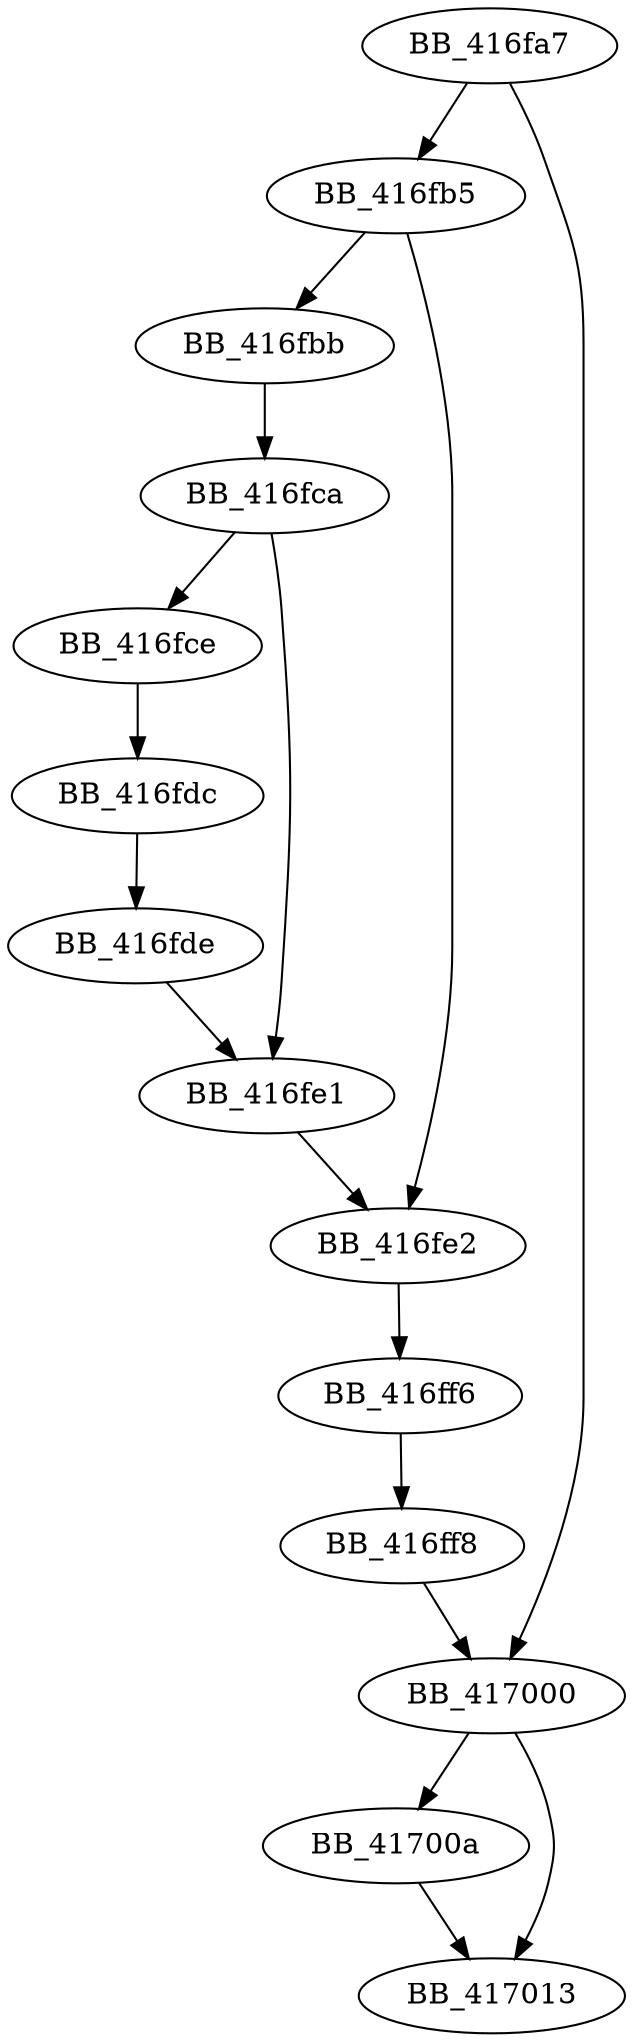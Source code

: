DiGraph __freeptd{
BB_416fa7->BB_416fb5
BB_416fa7->BB_417000
BB_416fb5->BB_416fbb
BB_416fb5->BB_416fe2
BB_416fbb->BB_416fca
BB_416fca->BB_416fce
BB_416fca->BB_416fe1
BB_416fce->BB_416fdc
BB_416fdc->BB_416fde
BB_416fde->BB_416fe1
BB_416fe1->BB_416fe2
BB_416fe2->BB_416ff6
BB_416ff6->BB_416ff8
BB_416ff8->BB_417000
BB_417000->BB_41700a
BB_417000->BB_417013
BB_41700a->BB_417013
}
